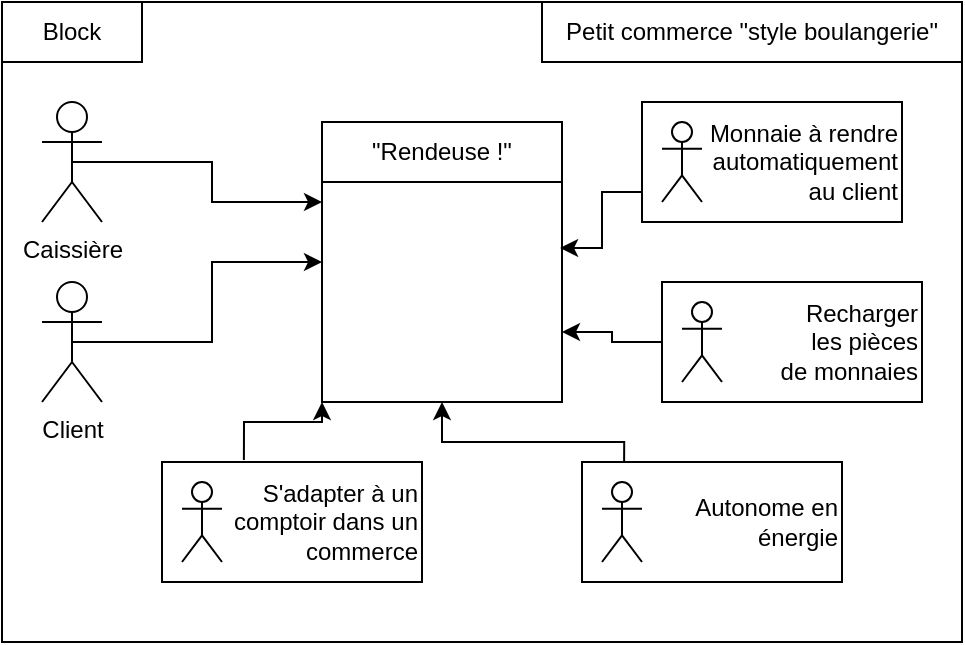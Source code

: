 <mxfile version="17.1.3" type="device"><diagram id="b-GxDQMowZhrs-XzKKi4" name="Page-1"><mxGraphModel dx="1102" dy="600" grid="1" gridSize="10" guides="1" tooltips="1" connect="1" arrows="1" fold="1" page="1" pageScale="1" pageWidth="480" pageHeight="320" math="0" shadow="0"><root><mxCell id="0"/><mxCell id="1" parent="0"/><mxCell id="aT5_3o-dbpKvEZTFL-8H-4" value="" style="rounded=0;whiteSpace=wrap;html=1;" vertex="1" parent="1"><mxGeometry width="480" height="320" as="geometry"/></mxCell><mxCell id="aT5_3o-dbpKvEZTFL-8H-5" value="Block" style="rounded=0;whiteSpace=wrap;html=1;" vertex="1" parent="1"><mxGeometry width="70" height="30" as="geometry"/></mxCell><mxCell id="aT5_3o-dbpKvEZTFL-8H-6" value="Petit commerce &quot;style boulangerie&quot;" style="rounded=0;whiteSpace=wrap;html=1;" vertex="1" parent="1"><mxGeometry x="270" width="210" height="30" as="geometry"/></mxCell><mxCell id="aT5_3o-dbpKvEZTFL-8H-8" value="" style="rounded=0;whiteSpace=wrap;html=1;" vertex="1" parent="1"><mxGeometry x="160" y="60" width="120" height="140" as="geometry"/></mxCell><mxCell id="aT5_3o-dbpKvEZTFL-8H-9" value="&quot;Rendeuse !&quot;" style="rounded=0;whiteSpace=wrap;html=1;" vertex="1" parent="1"><mxGeometry x="160" y="60" width="120" height="30" as="geometry"/></mxCell><mxCell id="aT5_3o-dbpKvEZTFL-8H-12" style="edgeStyle=orthogonalEdgeStyle;rounded=0;orthogonalLoop=1;jettySize=auto;html=1;exitX=0.5;exitY=0.5;exitDx=0;exitDy=0;exitPerimeter=0;" edge="1" parent="1" source="aT5_3o-dbpKvEZTFL-8H-10"><mxGeometry relative="1" as="geometry"><mxPoint x="160" y="130" as="targetPoint"/><Array as="points"><mxPoint x="105" y="170"/><mxPoint x="105" y="130"/><mxPoint x="160" y="130"/></Array></mxGeometry></mxCell><mxCell id="aT5_3o-dbpKvEZTFL-8H-10" value="Client" style="shape=umlActor;verticalLabelPosition=bottom;verticalAlign=top;html=1;outlineConnect=0;" vertex="1" parent="1"><mxGeometry x="20" y="140" width="30" height="60" as="geometry"/></mxCell><mxCell id="aT5_3o-dbpKvEZTFL-8H-15" style="edgeStyle=orthogonalEdgeStyle;rounded=0;orthogonalLoop=1;jettySize=auto;html=1;exitX=0.5;exitY=0.5;exitDx=0;exitDy=0;exitPerimeter=0;" edge="1" parent="1" source="aT5_3o-dbpKvEZTFL-8H-14"><mxGeometry relative="1" as="geometry"><mxPoint x="160" y="100" as="targetPoint"/><Array as="points"><mxPoint x="105" y="80"/><mxPoint x="105" y="100"/><mxPoint x="160" y="100"/></Array></mxGeometry></mxCell><mxCell id="aT5_3o-dbpKvEZTFL-8H-14" value="Caissière" style="shape=umlActor;verticalLabelPosition=bottom;verticalAlign=top;html=1;outlineConnect=0;" vertex="1" parent="1"><mxGeometry x="20" y="50" width="30" height="60" as="geometry"/></mxCell><mxCell id="aT5_3o-dbpKvEZTFL-8H-29" style="edgeStyle=orthogonalEdgeStyle;rounded=0;orthogonalLoop=1;jettySize=auto;html=1;exitX=0.162;exitY=0;exitDx=0;exitDy=0;entryX=0.5;entryY=1;entryDx=0;entryDy=0;exitPerimeter=0;" edge="1" parent="1" source="aT5_3o-dbpKvEZTFL-8H-20" target="aT5_3o-dbpKvEZTFL-8H-8"><mxGeometry relative="1" as="geometry"><Array as="points"><mxPoint x="311" y="220"/><mxPoint x="220" y="220"/></Array></mxGeometry></mxCell><mxCell id="aT5_3o-dbpKvEZTFL-8H-20" value="&lt;div align=&quot;right&quot;&gt;Autonome en&lt;/div&gt;&lt;div align=&quot;right&quot;&gt;énergie&lt;br&gt;&lt;/div&gt;" style="rounded=0;whiteSpace=wrap;html=1;align=right;" vertex="1" parent="1"><mxGeometry x="290" y="230" width="130" height="60" as="geometry"/></mxCell><mxCell id="aT5_3o-dbpKvEZTFL-8H-21" value="" style="shape=umlActor;verticalLabelPosition=bottom;verticalAlign=top;html=1;outlineConnect=0;" vertex="1" parent="1"><mxGeometry x="300" y="240" width="20" height="40" as="geometry"/></mxCell><mxCell id="aT5_3o-dbpKvEZTFL-8H-30" style="edgeStyle=orthogonalEdgeStyle;rounded=0;orthogonalLoop=1;jettySize=auto;html=1;exitX=0;exitY=0.5;exitDx=0;exitDy=0;entryX=1;entryY=0.75;entryDx=0;entryDy=0;" edge="1" parent="1" source="aT5_3o-dbpKvEZTFL-8H-22" target="aT5_3o-dbpKvEZTFL-8H-8"><mxGeometry relative="1" as="geometry"/></mxCell><mxCell id="aT5_3o-dbpKvEZTFL-8H-22" value="&lt;div align=&quot;right&quot;&gt;Recharger&lt;/div&gt;&lt;div align=&quot;right&quot;&gt;les pièces&lt;/div&gt;&lt;div align=&quot;right&quot;&gt;de monnaies&lt;br&gt;&lt;/div&gt;" style="rounded=0;whiteSpace=wrap;html=1;align=right;" vertex="1" parent="1"><mxGeometry x="330" y="140" width="130" height="60" as="geometry"/></mxCell><mxCell id="aT5_3o-dbpKvEZTFL-8H-23" value="" style="shape=umlActor;verticalLabelPosition=bottom;verticalAlign=top;html=1;outlineConnect=0;" vertex="1" parent="1"><mxGeometry x="340" y="150" width="20" height="40" as="geometry"/></mxCell><mxCell id="aT5_3o-dbpKvEZTFL-8H-31" style="edgeStyle=orthogonalEdgeStyle;rounded=0;orthogonalLoop=1;jettySize=auto;html=1;exitX=0;exitY=0.75;exitDx=0;exitDy=0;entryX=0.992;entryY=0.45;entryDx=0;entryDy=0;entryPerimeter=0;" edge="1" parent="1" source="aT5_3o-dbpKvEZTFL-8H-24" target="aT5_3o-dbpKvEZTFL-8H-8"><mxGeometry relative="1" as="geometry"/></mxCell><mxCell id="aT5_3o-dbpKvEZTFL-8H-24" value="&lt;div align=&quot;right&quot;&gt;Monnaie à rendre&lt;/div&gt;&lt;div align=&quot;right&quot;&gt;automatiquement&lt;/div&gt;&lt;div align=&quot;right&quot;&gt;au client&lt;br&gt;&lt;/div&gt;" style="rounded=0;whiteSpace=wrap;html=1;align=right;" vertex="1" parent="1"><mxGeometry x="320" y="50" width="130" height="60" as="geometry"/></mxCell><mxCell id="aT5_3o-dbpKvEZTFL-8H-25" value="" style="shape=umlActor;verticalLabelPosition=bottom;verticalAlign=top;html=1;outlineConnect=0;" vertex="1" parent="1"><mxGeometry x="330" y="60" width="20" height="40" as="geometry"/></mxCell><mxCell id="aT5_3o-dbpKvEZTFL-8H-46" style="edgeStyle=orthogonalEdgeStyle;rounded=0;orthogonalLoop=1;jettySize=auto;html=1;exitX=0.315;exitY=-0.017;exitDx=0;exitDy=0;entryX=0;entryY=1;entryDx=0;entryDy=0;exitPerimeter=0;" edge="1" parent="1" source="aT5_3o-dbpKvEZTFL-8H-44" target="aT5_3o-dbpKvEZTFL-8H-8"><mxGeometry relative="1" as="geometry"><Array as="points"><mxPoint x="121" y="210"/><mxPoint x="160" y="210"/></Array></mxGeometry></mxCell><mxCell id="aT5_3o-dbpKvEZTFL-8H-44" value="&lt;div&gt;S'adapter à un&lt;/div&gt;&lt;div&gt;comptoir dans un&lt;/div&gt;&lt;div&gt;commerce&lt;br&gt;&lt;/div&gt;" style="rounded=0;whiteSpace=wrap;html=1;align=right;" vertex="1" parent="1"><mxGeometry x="80" y="230" width="130" height="60" as="geometry"/></mxCell><mxCell id="aT5_3o-dbpKvEZTFL-8H-45" value="" style="shape=umlActor;verticalLabelPosition=bottom;verticalAlign=top;html=1;outlineConnect=0;" vertex="1" parent="1"><mxGeometry x="90" y="240" width="20" height="40" as="geometry"/></mxCell></root></mxGraphModel></diagram></mxfile>